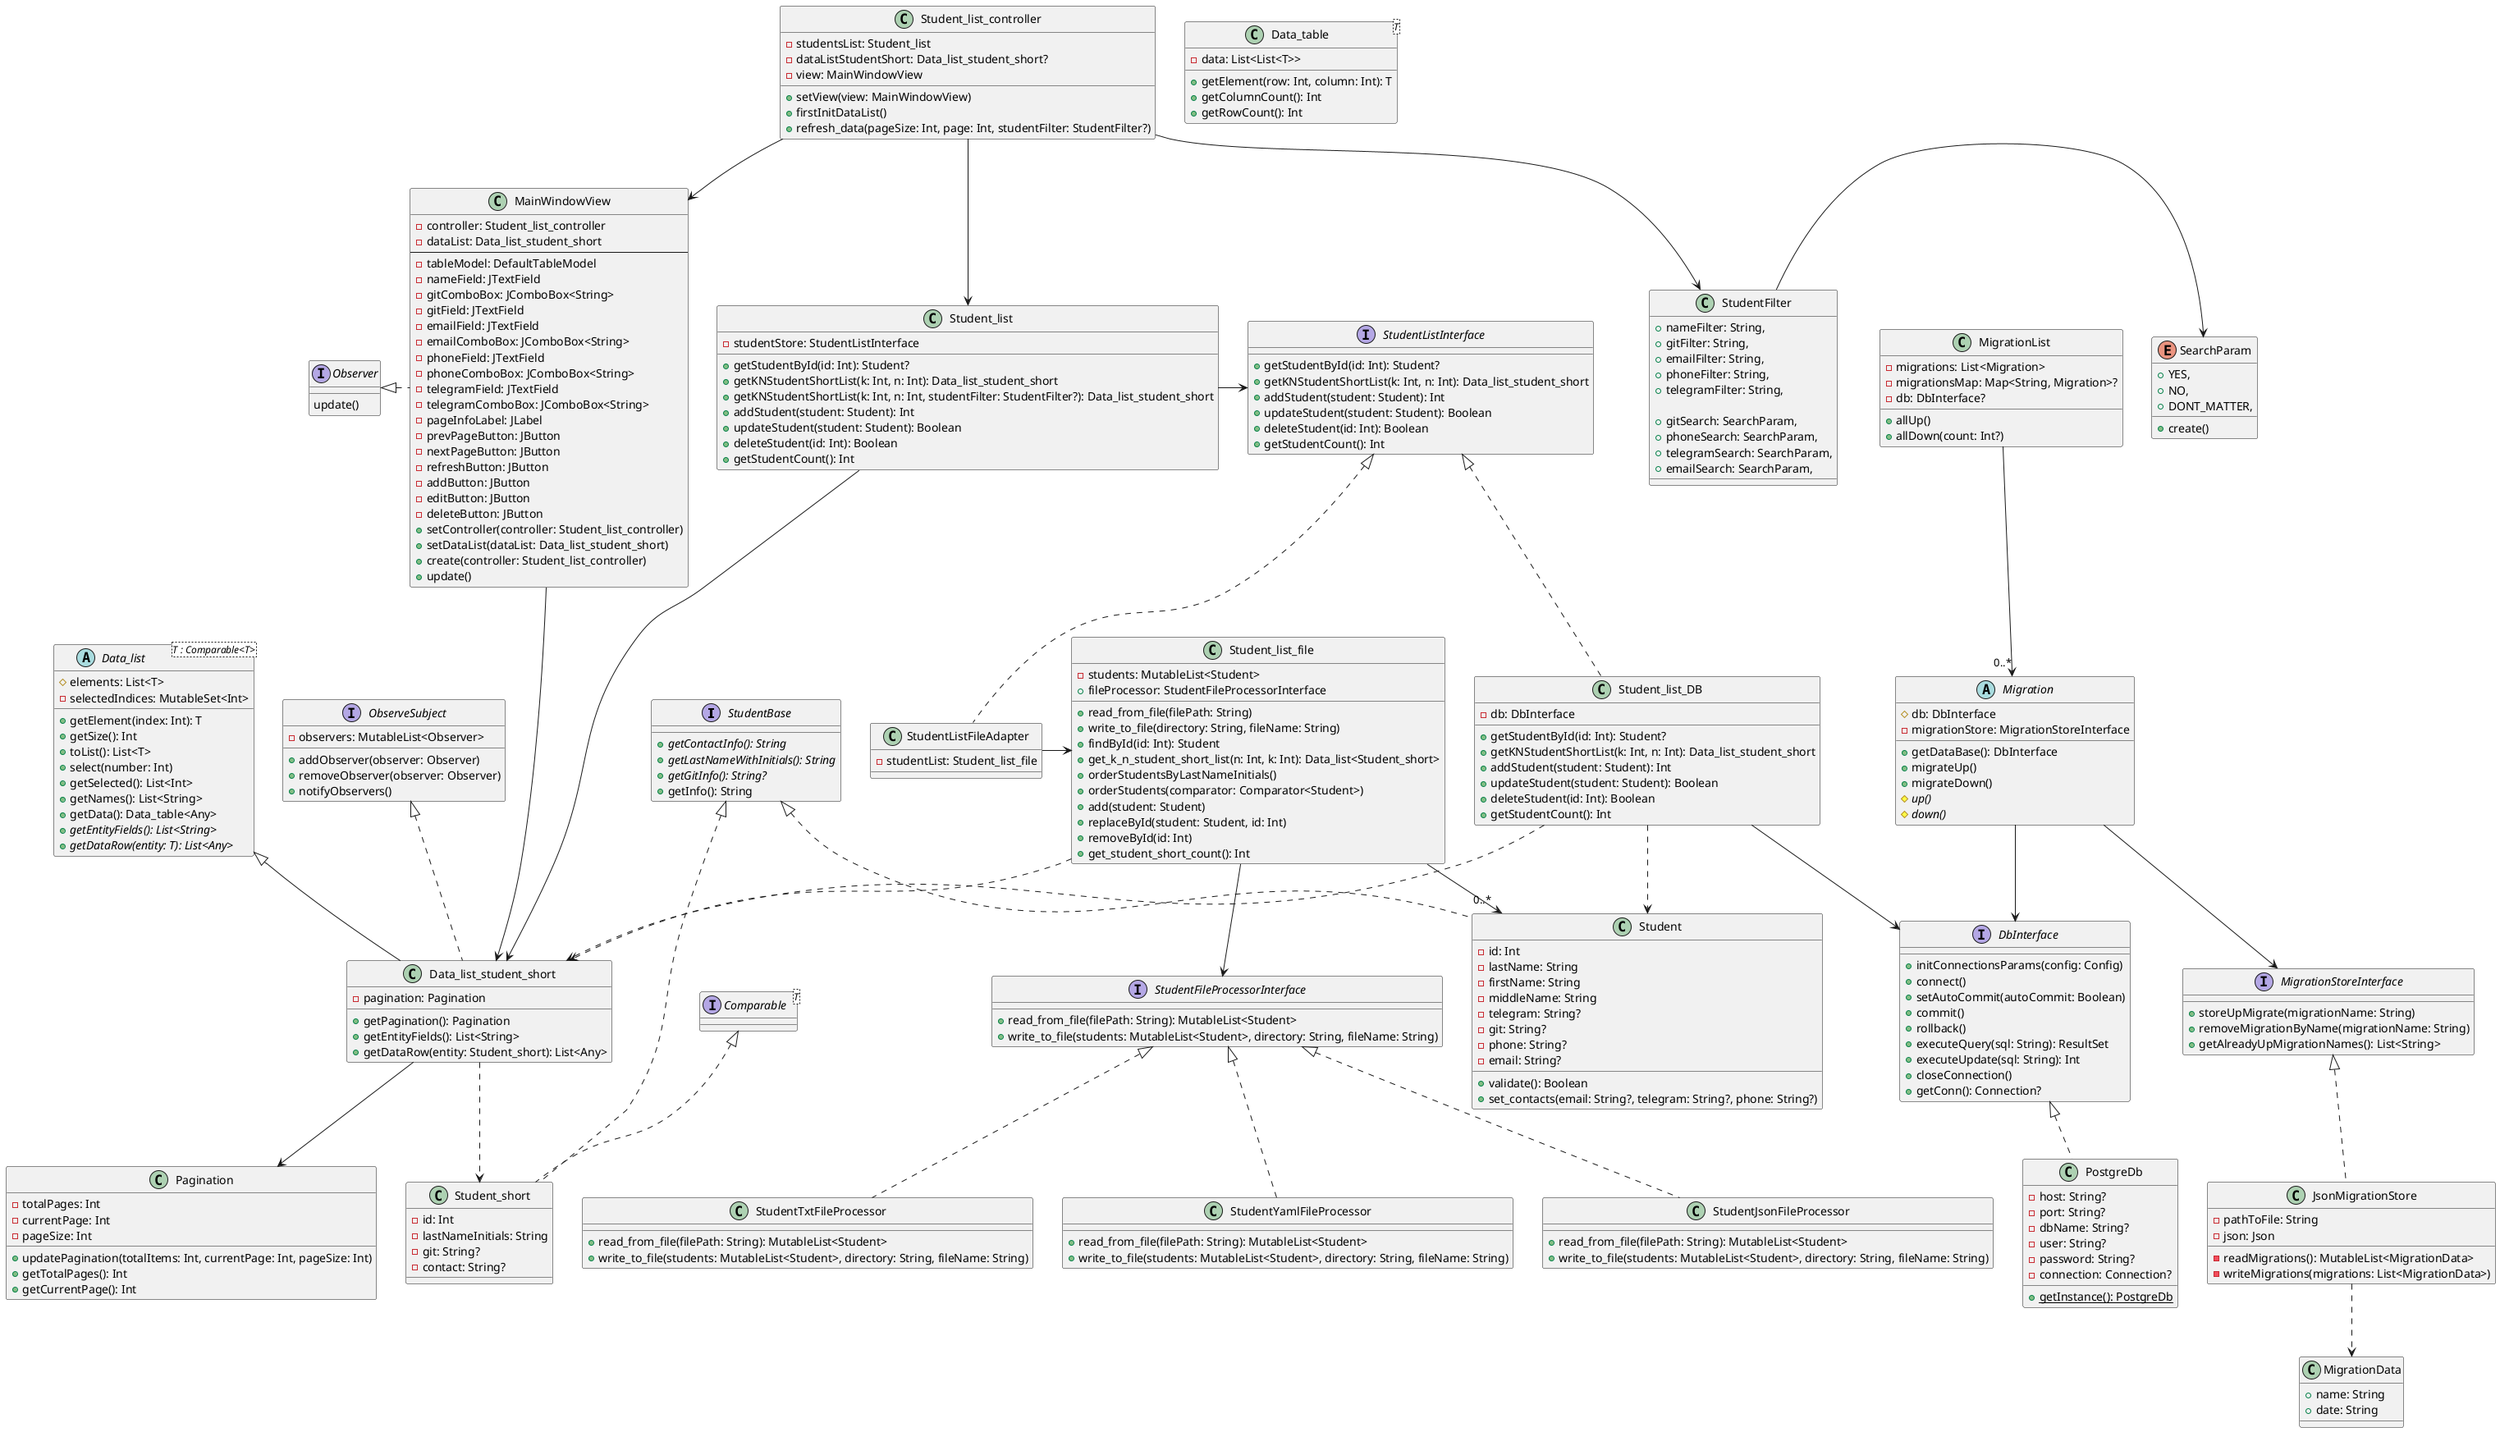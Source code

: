 @startuml

' Interfaces
interface StudentBase {
    + {abstract} getContactInfo(): String
    + {abstract} getLastNameWithInitials(): String
    + {abstract} getGitInfo(): String?
    + getInfo(): String
}

interface Comparable<T>

interface StudentFileProcessorInterface {
    + read_from_file(filePath: String): MutableList<Student>
    + write_to_file(students: MutableList<Student>, directory: String, fileName: String)
}

interface DbInterface {
    + initConnectionsParams(config: Config)
    + connect()
    + setAutoCommit(autoCommit: Boolean)
    + commit()
    + rollback()
    + executeQuery(sql: String): ResultSet
    + executeUpdate(sql: String): Int
    + closeConnection()
    + getConn(): Connection?
}

interface MigrationStoreInterface {
    + storeUpMigrate(migrationName: String)
    + removeMigrationByName(migrationName: String)
    + getAlreadyUpMigrationNames(): List<String>
}

' Classes
class Student {
    - id: Int
    - lastName: String
    - firstName: String
    - middleName: String
    - telegram: String?
    - git: String?
    - phone: String?
    - email: String?
    + validate(): Boolean
    + set_contacts(email: String?, telegram: String?, phone: String?)
}

class Student_short {
    - id: Int
    - lastNameInitials: String
    - git: String?
    - contact: String?
}

abstract class Data_list<T : Comparable<T>> {
    # elements: List<T>
    - selectedIndices: MutableSet<Int>
    + getElement(index: Int): T
    + getSize(): Int
    + toList(): List<T>
    + select(number: Int)
    + getSelected(): List<Int>
    + getNames(): List<String>
    + getData(): Data_table<Any>
    + {abstract} getEntityFields(): List<String>
    + {abstract} getDataRow(entity: T): List<Any>
}

class Data_table<T> {
    - data: List<List<T>>
    + getElement(row: Int, column: Int): T
    + getColumnCount(): Int
    + getRowCount(): Int
}

class Data_list_student_short {
    - pagination: Pagination
    + getPagination(): Pagination
    + getEntityFields(): List<String>
    + getDataRow(entity: Student_short): List<Any>
}

class Student_list {
    - studentStore: StudentListInterface
    + getStudentById(id: Int): Student?
    + getKNStudentShortList(k: Int, n: Int): Data_list_student_short
    + getKNStudentShortList(k: Int, n: Int, studentFilter: StudentFilter?): Data_list_student_short
    + addStudent(student: Student): Int
    + updateStudent(student: Student): Boolean
    + deleteStudent(id: Int): Boolean
    + getStudentCount(): Int
}

interface StudentListInterface {
    + getStudentById(id: Int): Student?
    + getKNStudentShortList(k: Int, n: Int): Data_list_student_short
    + addStudent(student: Student): Int
    + updateStudent(student: Student): Boolean
    + deleteStudent(id: Int): Boolean
    + getStudentCount(): Int
}

class Student_list_DB {
    - db: DbInterface
    + getStudentById(id: Int): Student?
    + getKNStudentShortList(k: Int, n: Int): Data_list_student_short
    + addStudent(student: Student): Int
    + updateStudent(student: Student): Boolean
    + deleteStudent(id: Int): Boolean
    + getStudentCount(): Int
}

class Student_list_file {
    - students: MutableList<Student>
    + fileProcessor: StudentFileProcessorInterface
    + read_from_file(filePath: String)
    + write_to_file(directory: String, fileName: String)
    + findById(id: Int): Student
    + get_k_n_student_short_list(n: Int, k: Int): Data_list<Student_short>
    + orderStudentsByLastNameInitials()
    + orderStudents(comparator: Comparator<Student>)
    + add(student: Student)
    + replaceById(student: Student, id: Int)
    + removeById(id: Int)
    + get_student_short_count(): Int
}

class StudentTxtFileProcessor {
    + read_from_file(filePath: String): MutableList<Student>
    + write_to_file(students: MutableList<Student>, directory: String, fileName: String)
}

class StudentYamlFileProcessor {
    + read_from_file(filePath: String): MutableList<Student>
    + write_to_file(students: MutableList<Student>, directory: String, fileName: String)
}

class StudentJsonFileProcessor {
    + read_from_file(filePath: String): MutableList<Student>
    + write_to_file(students: MutableList<Student>, directory: String, fileName: String)
}

class StudentListFileAdapter {
    - studentList: Student_list_file
}

class PostgreDb {
    - host: String?
    - port: String?
    - dbName: String?
    - user: String?
    - password: String?
    - connection: Connection?
    + {static} getInstance(): PostgreDb
}

abstract class Migration {
    # db: DbInterface
    - migrationStore: MigrationStoreInterface
    + getDataBase(): DbInterface
    + migrateUp()
    + migrateDown()
    # {abstract} up()
    # {abstract} down()
}

class MigrationList {
    - migrations: List<Migration>
    - migrationsMap: Map<String, Migration>?
    - db: DbInterface?
    + allUp()
    + allDown(count: Int?)
}

class JsonMigrationStore {
    - pathToFile: String
    - json: Json
    - readMigrations(): MutableList<MigrationData>
    - writeMigrations(migrations: List<MigrationData>)
}

class MigrationData {
    + name: String
    + date: String
}

class Student_list_controller {
    - studentsList: Student_list
    - dataListStudentShort: Data_list_student_short?
    - view: MainWindowView
    + setView(view: MainWindowView)
    + firstInitDataList()
    + refresh_data(pageSize: Int, page: Int, studentFilter: StudentFilter?)
}

class MainWindowView {
    - controller: Student_list_controller
    - dataList: Data_list_student_short
    --
    - tableModel: DefaultTableModel
    - nameField: JTextField
    - gitComboBox: JComboBox<String>
    - gitField: JTextField
    - emailField: JTextField
    - emailComboBox: JComboBox<String>
    - phoneField: JTextField
    - phoneComboBox: JComboBox<String>
    - telegramField: JTextField
    - telegramComboBox: JComboBox<String>
    - pageInfoLabel: JLabel
    - prevPageButton: JButton
    - nextPageButton: JButton
    - refreshButton: JButton
    - addButton: JButton
    - editButton: JButton
    - deleteButton: JButton
    + setController(controller: Student_list_controller)
    + setDataList(dataList: Data_list_student_short)
    + create(controller: Student_list_controller)
    + update()
}

class StudentFilter {
    + nameFilter: String,
    + gitFilter: String,
    + emailFilter: String,
    + phoneFilter: String,
    + telegramFilter: String,

    + gitSearch: SearchParam,
    + phoneSearch: SearchParam,
    + telegramSearch: SearchParam,
    + emailSearch: SearchParam,
}

enum SearchParam {
    + YES,
    + NO,
    + DONT_MATTER,
    +create()
}

class Pagination {
    - totalPages: Int
    - currentPage: Int
    - pageSize: Int
    + updatePagination(totalItems: Int, currentPage: Int, pageSize: Int)
    + getTotalPages(): Int
    + getCurrentPage(): Int
}

interface Observer {
    update()
}

interface ObserveSubject {
    - observers: MutableList<Observer>
    + addObserver(observer: Observer)
    + removeObserver(observer: Observer)
    + notifyObservers()
}

' Relationships
StudentBase <|.. Student
StudentBase <|.. Student_short
Comparable <|.. Student_short

Data_list <|-- Data_list_student_short
Data_list_student_short ..> Student_short

Student_list_file --> "0..*" Student
Student_list_file --> StudentFileProcessorInterface
Student_list_file ..> Data_list_student_short

Student_list_DB --> DbInterface
Student_list_DB ..> Student
Student_list_DB ..> Data_list_student_short

StudentListInterface <|.. Student_list_DB
StudentListInterface <|.. StudentListFileAdapter

Student_list -> StudentListInterface

StudentListFileAdapter -> Student_list_file

StudentFileProcessorInterface <|.. StudentTxtFileProcessor
StudentFileProcessorInterface <|.. StudentYamlFileProcessor
StudentFileProcessorInterface <|.. StudentJsonFileProcessor

DbInterface <|.. PostgreDb

Migration --> DbInterface
Migration --> MigrationStoreInterface

MigrationList --> "0..*" Migration

MigrationStoreInterface <|.. JsonMigrationStore
JsonMigrationStore ..> MigrationData

Student_list_controller --> Student_list
Student_list_controller --> MainWindowView
Student_list_controller --> StudentFilter
Student_list --> Data_list_student_short
MainWindowView --> Data_list_student_short
Data_list_student_short --> Pagination

StudentFilter -> SearchParam

Observer <|. MainWindowView
ObserveSubject <|.. Data_list_student_short

@enduml